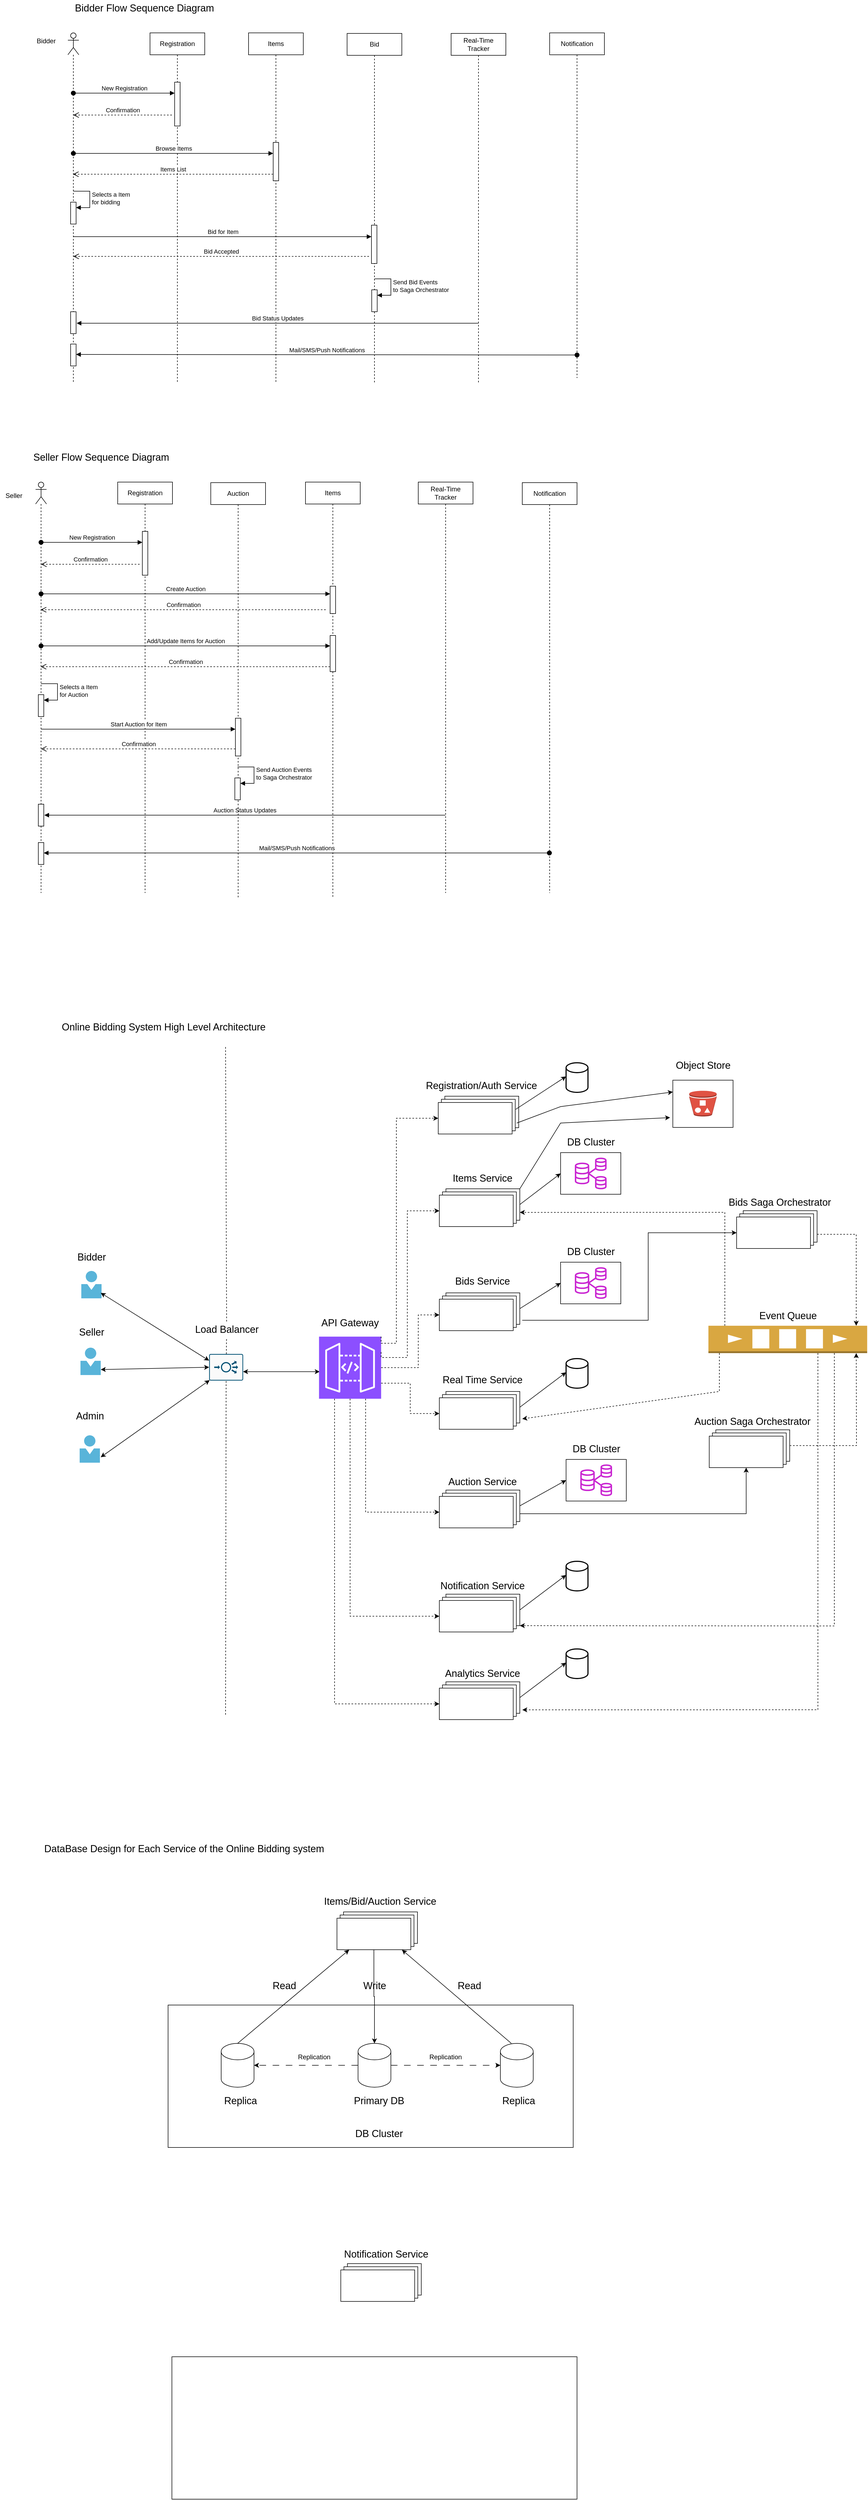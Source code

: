 <mxfile version="22.1.18" type="github">
  <diagram name="Page-1" id="L3jvwrzFWGkAScKGmF_X">
    <mxGraphModel dx="1401" dy="815" grid="1" gridSize="10" guides="1" tooltips="1" connect="1" arrows="1" fold="1" page="1" pageScale="1" pageWidth="1169" pageHeight="827" math="0" shadow="0">
      <root>
        <mxCell id="0" />
        <mxCell id="1" parent="0" />
        <mxCell id="P6VUJAePvn_elJARz-7v-195" value="" style="rounded=0;whiteSpace=wrap;html=1;" vertex="1" parent="1">
          <mxGeometry x="1255" y="1991.75" width="110" height="86.25" as="geometry" />
        </mxCell>
        <mxCell id="Q0kInKjooUpayYja3JRQ-1" value="" style="shape=umlLifeline;perimeter=lifelinePerimeter;whiteSpace=wrap;html=1;container=1;dropTarget=0;collapsible=0;recursiveResize=0;outlineConnect=0;portConstraint=eastwest;newEdgeStyle={&quot;curved&quot;:0,&quot;rounded&quot;:0};participant=umlActor;" parent="1" vertex="1">
          <mxGeometry x="150" y="80" width="20" height="640" as="geometry" />
        </mxCell>
        <mxCell id="Q0kInKjooUpayYja3JRQ-21" value="" style="html=1;points=[[0,0,0,0,5],[0,1,0,0,-5],[1,0,0,0,5],[1,1,0,0,-5]];perimeter=orthogonalPerimeter;outlineConnect=0;targetShapes=umlLifeline;portConstraint=eastwest;newEdgeStyle={&quot;curved&quot;:0,&quot;rounded&quot;:0};" parent="Q0kInKjooUpayYja3JRQ-1" vertex="1">
          <mxGeometry x="5" y="309" width="10" height="40" as="geometry" />
        </mxCell>
        <mxCell id="Q0kInKjooUpayYja3JRQ-22" value="Selects a Item&lt;br&gt;for bidding" style="html=1;align=left;spacingLeft=2;endArrow=block;rounded=0;edgeStyle=orthogonalEdgeStyle;curved=0;rounded=0;" parent="Q0kInKjooUpayYja3JRQ-1" target="Q0kInKjooUpayYja3JRQ-21" edge="1">
          <mxGeometry relative="1" as="geometry">
            <mxPoint x="10" y="289" as="sourcePoint" />
            <Array as="points">
              <mxPoint x="40" y="319" />
            </Array>
          </mxGeometry>
        </mxCell>
        <mxCell id="Q0kInKjooUpayYja3JRQ-27" value="" style="html=1;points=[[0,0,0,0,5],[0,1,0,0,-5],[1,0,0,0,5],[1,1,0,0,-5]];perimeter=orthogonalPerimeter;outlineConnect=0;targetShapes=umlLifeline;portConstraint=eastwest;newEdgeStyle={&quot;curved&quot;:0,&quot;rounded&quot;:0};" parent="Q0kInKjooUpayYja3JRQ-1" vertex="1">
          <mxGeometry x="5" y="509" width="10" height="40" as="geometry" />
        </mxCell>
        <mxCell id="Q0kInKjooUpayYja3JRQ-28" value="" style="html=1;points=[[0,0,0,0,5],[0,1,0,0,-5],[1,0,0,0,5],[1,1,0,0,-5]];perimeter=orthogonalPerimeter;outlineConnect=0;targetShapes=umlLifeline;portConstraint=eastwest;newEdgeStyle={&quot;curved&quot;:0,&quot;rounded&quot;:0};" parent="Q0kInKjooUpayYja3JRQ-1" vertex="1">
          <mxGeometry x="5" y="568" width="10" height="40" as="geometry" />
        </mxCell>
        <mxCell id="Q0kInKjooUpayYja3JRQ-2" value="Registration" style="shape=umlLifeline;perimeter=lifelinePerimeter;whiteSpace=wrap;html=1;container=1;dropTarget=0;collapsible=0;recursiveResize=0;outlineConnect=0;portConstraint=eastwest;newEdgeStyle={&quot;curved&quot;:0,&quot;rounded&quot;:0};" parent="1" vertex="1">
          <mxGeometry x="300" y="80" width="100" height="640" as="geometry" />
        </mxCell>
        <mxCell id="Q0kInKjooUpayYja3JRQ-10" value="" style="html=1;points=[[0,0,0,0,5],[0,1,0,0,-5],[1,0,0,0,5],[1,1,0,0,-5]];perimeter=orthogonalPerimeter;outlineConnect=0;targetShapes=umlLifeline;portConstraint=eastwest;newEdgeStyle={&quot;curved&quot;:0,&quot;rounded&quot;:0};" parent="Q0kInKjooUpayYja3JRQ-2" vertex="1">
          <mxGeometry x="45" y="90" width="10" height="80" as="geometry" />
        </mxCell>
        <mxCell id="Q0kInKjooUpayYja3JRQ-3" value="Items" style="shape=umlLifeline;perimeter=lifelinePerimeter;whiteSpace=wrap;html=1;container=1;dropTarget=0;collapsible=0;recursiveResize=0;outlineConnect=0;portConstraint=eastwest;newEdgeStyle={&quot;curved&quot;:0,&quot;rounded&quot;:0};" parent="1" vertex="1">
          <mxGeometry x="480" y="80" width="100" height="640" as="geometry" />
        </mxCell>
        <mxCell id="Q0kInKjooUpayYja3JRQ-14" value="" style="html=1;points=[[0,0,0,0,5],[0,1,0,0,-5],[1,0,0,0,5],[1,1,0,0,-5]];perimeter=orthogonalPerimeter;outlineConnect=0;targetShapes=umlLifeline;portConstraint=eastwest;newEdgeStyle={&quot;curved&quot;:0,&quot;rounded&quot;:0};" parent="Q0kInKjooUpayYja3JRQ-3" vertex="1">
          <mxGeometry x="45" y="200" width="10" height="70" as="geometry" />
        </mxCell>
        <mxCell id="Q0kInKjooUpayYja3JRQ-4" value="Bid" style="shape=umlLifeline;perimeter=lifelinePerimeter;whiteSpace=wrap;html=1;container=1;dropTarget=0;collapsible=0;recursiveResize=0;outlineConnect=0;portConstraint=eastwest;newEdgeStyle={&quot;curved&quot;:0,&quot;rounded&quot;:0};" parent="1" vertex="1">
          <mxGeometry x="660" y="81" width="100" height="640" as="geometry" />
        </mxCell>
        <mxCell id="Q0kInKjooUpayYja3JRQ-24" value="" style="html=1;points=[[0,0,0,0,5],[0,1,0,0,-5],[1,0,0,0,5],[1,1,0,0,-5]];perimeter=orthogonalPerimeter;outlineConnect=0;targetShapes=umlLifeline;portConstraint=eastwest;newEdgeStyle={&quot;curved&quot;:0,&quot;rounded&quot;:0};" parent="Q0kInKjooUpayYja3JRQ-4" vertex="1">
          <mxGeometry x="44.5" y="350" width="10" height="70" as="geometry" />
        </mxCell>
        <mxCell id="P6VUJAePvn_elJARz-7v-191" value="" style="html=1;points=[[0,0,0,0,5],[0,1,0,0,-5],[1,0,0,0,5],[1,1,0,0,-5]];perimeter=orthogonalPerimeter;outlineConnect=0;targetShapes=umlLifeline;portConstraint=eastwest;newEdgeStyle={&quot;curved&quot;:0,&quot;rounded&quot;:0};" vertex="1" parent="Q0kInKjooUpayYja3JRQ-4">
          <mxGeometry x="45" y="468" width="10" height="40" as="geometry" />
        </mxCell>
        <mxCell id="P6VUJAePvn_elJARz-7v-192" value="Send Bid Events&lt;br style=&quot;border-color: var(--border-color);&quot;&gt;to Saga&amp;nbsp;Orchestrator" style="html=1;align=left;spacingLeft=2;endArrow=block;rounded=0;edgeStyle=orthogonalEdgeStyle;curved=0;rounded=0;" edge="1" target="P6VUJAePvn_elJARz-7v-191" parent="Q0kInKjooUpayYja3JRQ-4">
          <mxGeometry x="-0.005" relative="1" as="geometry">
            <mxPoint x="50" y="448" as="sourcePoint" />
            <Array as="points">
              <mxPoint x="80" y="478" />
            </Array>
            <mxPoint as="offset" />
          </mxGeometry>
        </mxCell>
        <mxCell id="Q0kInKjooUpayYja3JRQ-5" value="Real-Time Tracker" style="shape=umlLifeline;perimeter=lifelinePerimeter;whiteSpace=wrap;html=1;container=1;dropTarget=0;collapsible=0;recursiveResize=0;outlineConnect=0;portConstraint=eastwest;newEdgeStyle={&quot;curved&quot;:0,&quot;rounded&quot;:0};" parent="1" vertex="1">
          <mxGeometry x="850" y="81" width="100" height="640" as="geometry" />
        </mxCell>
        <mxCell id="Q0kInKjooUpayYja3JRQ-6" value="Bidder" style="text;html=1;align=center;verticalAlign=middle;resizable=0;points=[];autosize=1;strokeColor=none;fillColor=none;" parent="1" vertex="1">
          <mxGeometry x="80" y="80" width="60" height="30" as="geometry" />
        </mxCell>
        <mxCell id="Q0kInKjooUpayYja3JRQ-12" value="New Registration" style="html=1;verticalAlign=bottom;startArrow=oval;startFill=1;endArrow=block;startSize=8;curved=0;rounded=0;" parent="1" target="Q0kInKjooUpayYja3JRQ-10" edge="1">
          <mxGeometry width="60" relative="1" as="geometry">
            <mxPoint x="160" y="190" as="sourcePoint" />
            <mxPoint x="220" y="190" as="targetPoint" />
          </mxGeometry>
        </mxCell>
        <mxCell id="Q0kInKjooUpayYja3JRQ-13" value="Confirmation" style="html=1;verticalAlign=bottom;endArrow=open;dashed=1;endSize=8;curved=0;rounded=0;" parent="1" edge="1">
          <mxGeometry relative="1" as="geometry">
            <mxPoint x="340" y="230" as="sourcePoint" />
            <mxPoint x="160" y="230" as="targetPoint" />
          </mxGeometry>
        </mxCell>
        <mxCell id="Q0kInKjooUpayYja3JRQ-17" value="Browse Items" style="html=1;verticalAlign=bottom;startArrow=oval;startFill=1;endArrow=block;startSize=8;curved=0;rounded=0;" parent="1" target="Q0kInKjooUpayYja3JRQ-14" edge="1">
          <mxGeometry width="60" relative="1" as="geometry">
            <mxPoint x="160" y="300" as="sourcePoint" />
            <mxPoint x="550" y="300" as="targetPoint" />
          </mxGeometry>
        </mxCell>
        <mxCell id="Q0kInKjooUpayYja3JRQ-18" value="Items List" style="html=1;verticalAlign=bottom;endArrow=open;dashed=1;endSize=8;curved=0;rounded=0;exitX=0;exitY=1;exitDx=0;exitDy=-5;exitPerimeter=0;" parent="1" edge="1">
          <mxGeometry relative="1" as="geometry">
            <mxPoint x="525" y="338" as="sourcePoint" />
            <mxPoint x="159.5" y="338" as="targetPoint" />
          </mxGeometry>
        </mxCell>
        <mxCell id="Q0kInKjooUpayYja3JRQ-19" value="Notification" style="shape=umlLifeline;perimeter=lifelinePerimeter;whiteSpace=wrap;html=1;container=1;dropTarget=0;collapsible=0;recursiveResize=0;outlineConnect=0;portConstraint=eastwest;newEdgeStyle={&quot;curved&quot;:0,&quot;rounded&quot;:0};" parent="1" vertex="1">
          <mxGeometry x="1030" y="80" width="100" height="630" as="geometry" />
        </mxCell>
        <mxCell id="Q0kInKjooUpayYja3JRQ-20" value="Bid for Item" style="html=1;verticalAlign=bottom;endArrow=block;curved=0;rounded=0;" parent="1" edge="1">
          <mxGeometry width="80" relative="1" as="geometry">
            <mxPoint x="160" y="452" as="sourcePoint" />
            <mxPoint x="704.5" y="452" as="targetPoint" />
          </mxGeometry>
        </mxCell>
        <mxCell id="Q0kInKjooUpayYja3JRQ-23" value="Bid Accepted" style="html=1;verticalAlign=bottom;endArrow=open;dashed=1;endSize=8;curved=0;rounded=0;" parent="1" edge="1">
          <mxGeometry relative="1" as="geometry">
            <mxPoint x="700" y="488" as="sourcePoint" />
            <mxPoint x="160" y="488" as="targetPoint" />
          </mxGeometry>
        </mxCell>
        <mxCell id="Q0kInKjooUpayYja3JRQ-26" value="Bid Status Updates" style="html=1;verticalAlign=bottom;endArrow=block;curved=0;rounded=0;" parent="1" edge="1">
          <mxGeometry width="80" relative="1" as="geometry">
            <mxPoint x="900" y="610" as="sourcePoint" />
            <mxPoint x="166" y="610" as="targetPoint" />
          </mxGeometry>
        </mxCell>
        <mxCell id="Q0kInKjooUpayYja3JRQ-29" value="Mail/SMS/Push Notifications" style="html=1;verticalAlign=bottom;startArrow=oval;endArrow=block;startSize=8;curved=0;rounded=0;entryX=1;entryY=0;entryDx=0;entryDy=5;entryPerimeter=0;" parent="1" edge="1">
          <mxGeometry relative="1" as="geometry">
            <mxPoint x="1080" y="668" as="sourcePoint" />
            <mxPoint x="165" y="667" as="targetPoint" />
          </mxGeometry>
        </mxCell>
        <mxCell id="Q0kInKjooUpayYja3JRQ-30" value="&lt;font size=&quot;4&quot;&gt;Bidder Flow Sequence Diagram&lt;/font&gt;" style="text;html=1;strokeColor=none;fillColor=none;align=center;verticalAlign=middle;whiteSpace=wrap;rounded=0;" parent="1" vertex="1">
          <mxGeometry x="140" y="20" width="300" height="30" as="geometry" />
        </mxCell>
        <mxCell id="v1MB2iMBbkdJwxnS_LM0-1" value="" style="shape=umlLifeline;perimeter=lifelinePerimeter;whiteSpace=wrap;html=1;container=1;dropTarget=0;collapsible=0;recursiveResize=0;outlineConnect=0;portConstraint=eastwest;newEdgeStyle={&quot;curved&quot;:0,&quot;rounded&quot;:0};participant=umlActor;" parent="1" vertex="1">
          <mxGeometry x="91" y="900" width="20" height="750" as="geometry" />
        </mxCell>
        <mxCell id="v1MB2iMBbkdJwxnS_LM0-2" value="" style="html=1;points=[[0,0,0,0,5],[0,1,0,0,-5],[1,0,0,0,5],[1,1,0,0,-5]];perimeter=orthogonalPerimeter;outlineConnect=0;targetShapes=umlLifeline;portConstraint=eastwest;newEdgeStyle={&quot;curved&quot;:0,&quot;rounded&quot;:0};" parent="v1MB2iMBbkdJwxnS_LM0-1" vertex="1">
          <mxGeometry x="5" y="388" width="10" height="40" as="geometry" />
        </mxCell>
        <mxCell id="v1MB2iMBbkdJwxnS_LM0-3" value="Selects a Item&lt;br&gt;for Auction" style="html=1;align=left;spacingLeft=2;endArrow=block;rounded=0;edgeStyle=orthogonalEdgeStyle;curved=0;rounded=0;" parent="v1MB2iMBbkdJwxnS_LM0-1" target="v1MB2iMBbkdJwxnS_LM0-2" edge="1">
          <mxGeometry relative="1" as="geometry">
            <mxPoint x="10" y="368" as="sourcePoint" />
            <Array as="points">
              <mxPoint x="40" y="398" />
            </Array>
          </mxGeometry>
        </mxCell>
        <mxCell id="v1MB2iMBbkdJwxnS_LM0-4" value="" style="html=1;points=[[0,0,0,0,5],[0,1,0,0,-5],[1,0,0,0,5],[1,1,0,0,-5]];perimeter=orthogonalPerimeter;outlineConnect=0;targetShapes=umlLifeline;portConstraint=eastwest;newEdgeStyle={&quot;curved&quot;:0,&quot;rounded&quot;:0};" parent="v1MB2iMBbkdJwxnS_LM0-1" vertex="1">
          <mxGeometry x="5" y="588" width="10" height="40" as="geometry" />
        </mxCell>
        <mxCell id="v1MB2iMBbkdJwxnS_LM0-5" value="" style="html=1;points=[[0,0,0,0,5],[0,1,0,0,-5],[1,0,0,0,5],[1,1,0,0,-5]];perimeter=orthogonalPerimeter;outlineConnect=0;targetShapes=umlLifeline;portConstraint=eastwest;newEdgeStyle={&quot;curved&quot;:0,&quot;rounded&quot;:0};" parent="v1MB2iMBbkdJwxnS_LM0-1" vertex="1">
          <mxGeometry x="5" y="658" width="10" height="40" as="geometry" />
        </mxCell>
        <mxCell id="v1MB2iMBbkdJwxnS_LM0-6" value="Registration" style="shape=umlLifeline;perimeter=lifelinePerimeter;whiteSpace=wrap;html=1;container=1;dropTarget=0;collapsible=0;recursiveResize=0;outlineConnect=0;portConstraint=eastwest;newEdgeStyle={&quot;curved&quot;:0,&quot;rounded&quot;:0};" parent="1" vertex="1">
          <mxGeometry x="241" y="900" width="100" height="750" as="geometry" />
        </mxCell>
        <mxCell id="v1MB2iMBbkdJwxnS_LM0-7" value="" style="html=1;points=[[0,0,0,0,5],[0,1,0,0,-5],[1,0,0,0,5],[1,1,0,0,-5]];perimeter=orthogonalPerimeter;outlineConnect=0;targetShapes=umlLifeline;portConstraint=eastwest;newEdgeStyle={&quot;curved&quot;:0,&quot;rounded&quot;:0};" parent="v1MB2iMBbkdJwxnS_LM0-6" vertex="1">
          <mxGeometry x="45" y="90" width="10" height="80" as="geometry" />
        </mxCell>
        <mxCell id="v1MB2iMBbkdJwxnS_LM0-8" value="Items" style="shape=umlLifeline;perimeter=lifelinePerimeter;whiteSpace=wrap;html=1;container=1;dropTarget=0;collapsible=0;recursiveResize=0;outlineConnect=0;portConstraint=eastwest;newEdgeStyle={&quot;curved&quot;:0,&quot;rounded&quot;:0};" parent="1" vertex="1">
          <mxGeometry x="584" y="900" width="100" height="760" as="geometry" />
        </mxCell>
        <mxCell id="v1MB2iMBbkdJwxnS_LM0-9" value="" style="html=1;points=[[0,0,0,0,5],[0,1,0,0,-5],[1,0,0,0,5],[1,1,0,0,-5]];perimeter=orthogonalPerimeter;outlineConnect=0;targetShapes=umlLifeline;portConstraint=eastwest;newEdgeStyle={&quot;curved&quot;:0,&quot;rounded&quot;:0};" parent="v1MB2iMBbkdJwxnS_LM0-8" vertex="1">
          <mxGeometry x="45" y="280" width="10" height="66" as="geometry" />
        </mxCell>
        <mxCell id="gkur9QZYIPsFpCCFNE2N-3" value="" style="html=1;points=[[0,0,0,0,5],[0,1,0,0,-5],[1,0,0,0,5],[1,1,0,0,-5]];perimeter=orthogonalPerimeter;outlineConnect=0;targetShapes=umlLifeline;portConstraint=eastwest;newEdgeStyle={&quot;curved&quot;:0,&quot;rounded&quot;:0};" parent="v1MB2iMBbkdJwxnS_LM0-8" vertex="1">
          <mxGeometry x="45" y="190" width="10" height="50" as="geometry" />
        </mxCell>
        <mxCell id="v1MB2iMBbkdJwxnS_LM0-12" value="Real-Time Tracker" style="shape=umlLifeline;perimeter=lifelinePerimeter;whiteSpace=wrap;html=1;container=1;dropTarget=0;collapsible=0;recursiveResize=0;outlineConnect=0;portConstraint=eastwest;newEdgeStyle={&quot;curved&quot;:0,&quot;rounded&quot;:0};" parent="1" vertex="1">
          <mxGeometry x="790" y="900" width="100" height="750" as="geometry" />
        </mxCell>
        <mxCell id="v1MB2iMBbkdJwxnS_LM0-13" value="New Registration" style="html=1;verticalAlign=bottom;startArrow=oval;startFill=1;endArrow=block;startSize=8;curved=0;rounded=0;" parent="1" target="v1MB2iMBbkdJwxnS_LM0-7" edge="1">
          <mxGeometry width="60" relative="1" as="geometry">
            <mxPoint x="101" y="1010" as="sourcePoint" />
            <mxPoint x="161" y="1010" as="targetPoint" />
          </mxGeometry>
        </mxCell>
        <mxCell id="v1MB2iMBbkdJwxnS_LM0-14" value="Confirmation" style="html=1;verticalAlign=bottom;endArrow=open;dashed=1;endSize=8;curved=0;rounded=0;" parent="1" edge="1">
          <mxGeometry relative="1" as="geometry">
            <mxPoint x="281" y="1050" as="sourcePoint" />
            <mxPoint x="101" y="1050" as="targetPoint" />
          </mxGeometry>
        </mxCell>
        <mxCell id="v1MB2iMBbkdJwxnS_LM0-15" value="Add/Update Items for Auction" style="html=1;verticalAlign=bottom;startArrow=oval;startFill=1;endArrow=block;startSize=8;curved=0;rounded=0;" parent="1" edge="1">
          <mxGeometry width="60" relative="1" as="geometry">
            <mxPoint x="101" y="1199" as="sourcePoint" />
            <mxPoint x="629" y="1199" as="targetPoint" />
          </mxGeometry>
        </mxCell>
        <mxCell id="v1MB2iMBbkdJwxnS_LM0-16" value="Confirmation" style="html=1;verticalAlign=bottom;endArrow=open;dashed=1;endSize=8;curved=0;rounded=0;" parent="1" edge="1">
          <mxGeometry relative="1" as="geometry">
            <mxPoint x="629" y="1237" as="sourcePoint" />
            <mxPoint x="100.5" y="1237" as="targetPoint" />
          </mxGeometry>
        </mxCell>
        <mxCell id="v1MB2iMBbkdJwxnS_LM0-17" value="Start Auction for Item" style="html=1;verticalAlign=bottom;endArrow=block;curved=0;rounded=0;" parent="1" target="v1MB2iMBbkdJwxnS_LM0-11" edge="1">
          <mxGeometry width="80" relative="1" as="geometry">
            <mxPoint x="101" y="1351" as="sourcePoint" />
            <mxPoint x="801" y="1351" as="targetPoint" />
          </mxGeometry>
        </mxCell>
        <mxCell id="v1MB2iMBbkdJwxnS_LM0-18" value="Confirmation" style="html=1;verticalAlign=bottom;endArrow=open;dashed=1;endSize=8;curved=0;rounded=0;" parent="1" source="v1MB2iMBbkdJwxnS_LM0-11" edge="1">
          <mxGeometry relative="1" as="geometry">
            <mxPoint x="641" y="1387" as="sourcePoint" />
            <mxPoint x="101" y="1387" as="targetPoint" />
          </mxGeometry>
        </mxCell>
        <mxCell id="v1MB2iMBbkdJwxnS_LM0-19" value="Auction Status Updates" style="html=1;verticalAlign=bottom;endArrow=block;curved=0;rounded=0;" parent="1" source="v1MB2iMBbkdJwxnS_LM0-12" edge="1">
          <mxGeometry width="80" relative="1" as="geometry">
            <mxPoint x="813.5" y="1508" as="sourcePoint" />
            <mxPoint x="107" y="1508" as="targetPoint" />
          </mxGeometry>
        </mxCell>
        <mxCell id="v1MB2iMBbkdJwxnS_LM0-20" value="Mail/SMS/Push Notifications" style="html=1;verticalAlign=bottom;startArrow=oval;endArrow=block;startSize=8;curved=0;rounded=0;entryX=1;entryY=0;entryDx=0;entryDy=5;entryPerimeter=0;" parent="1" source="v1MB2iMBbkdJwxnS_LM0-23" edge="1">
          <mxGeometry relative="1" as="geometry">
            <mxPoint x="1003.5" y="1577" as="sourcePoint" />
            <mxPoint x="106" y="1577" as="targetPoint" />
          </mxGeometry>
        </mxCell>
        <mxCell id="v1MB2iMBbkdJwxnS_LM0-21" value="&lt;font size=&quot;4&quot;&gt;Seller Flow Sequence Diagram&lt;/font&gt;" style="text;html=1;strokeColor=none;fillColor=none;align=center;verticalAlign=middle;whiteSpace=wrap;rounded=0;" parent="1" vertex="1">
          <mxGeometry x="61" y="840" width="300" height="30" as="geometry" />
        </mxCell>
        <mxCell id="v1MB2iMBbkdJwxnS_LM0-22" value="Seller" style="text;html=1;align=center;verticalAlign=middle;resizable=0;points=[];autosize=1;strokeColor=none;fillColor=none;" parent="1" vertex="1">
          <mxGeometry x="26" y="910" width="50" height="30" as="geometry" />
        </mxCell>
        <mxCell id="v1MB2iMBbkdJwxnS_LM0-23" value="Notification" style="shape=umlLifeline;perimeter=lifelinePerimeter;whiteSpace=wrap;html=1;container=1;dropTarget=0;collapsible=0;recursiveResize=0;outlineConnect=0;portConstraint=eastwest;newEdgeStyle={&quot;curved&quot;:0,&quot;rounded&quot;:0};" parent="1" vertex="1">
          <mxGeometry x="980" y="901" width="100" height="749" as="geometry" />
        </mxCell>
        <mxCell id="gkur9QZYIPsFpCCFNE2N-1" value="Auction" style="shape=umlLifeline;perimeter=lifelinePerimeter;whiteSpace=wrap;html=1;container=1;dropTarget=0;collapsible=0;recursiveResize=0;outlineConnect=0;portConstraint=eastwest;newEdgeStyle={&quot;curved&quot;:0,&quot;rounded&quot;:0};" parent="1" vertex="1">
          <mxGeometry x="411" y="901" width="100" height="759" as="geometry" />
        </mxCell>
        <mxCell id="v1MB2iMBbkdJwxnS_LM0-11" value="" style="html=1;points=[[0,0,0,0,5],[0,1,0,0,-5],[1,0,0,0,5],[1,1,0,0,-5]];perimeter=orthogonalPerimeter;outlineConnect=0;targetShapes=umlLifeline;portConstraint=eastwest;newEdgeStyle={&quot;curved&quot;:0,&quot;rounded&quot;:0};" parent="gkur9QZYIPsFpCCFNE2N-1" vertex="1">
          <mxGeometry x="45" y="430" width="10" height="69" as="geometry" />
        </mxCell>
        <mxCell id="v1MB2iMBbkdJwxnS_LM0-24" value="" style="html=1;points=[[0,0,0,0,5],[0,1,0,0,-5],[1,0,0,0,5],[1,1,0,0,-5]];perimeter=orthogonalPerimeter;outlineConnect=0;targetShapes=umlLifeline;portConstraint=eastwest;newEdgeStyle={&quot;curved&quot;:0,&quot;rounded&quot;:0};" parent="gkur9QZYIPsFpCCFNE2N-1" vertex="1">
          <mxGeometry x="43.94" y="539" width="10" height="40" as="geometry" />
        </mxCell>
        <mxCell id="v1MB2iMBbkdJwxnS_LM0-25" value="Send Auction Events&amp;nbsp;&lt;br&gt;to Saga&amp;nbsp;Orchestrator" style="html=1;align=left;spacingLeft=2;endArrow=block;rounded=0;edgeStyle=orthogonalEdgeStyle;curved=0;rounded=0;" parent="gkur9QZYIPsFpCCFNE2N-1" target="v1MB2iMBbkdJwxnS_LM0-24" edge="1">
          <mxGeometry relative="1" as="geometry">
            <mxPoint x="48.94" y="519" as="sourcePoint" />
            <Array as="points">
              <mxPoint x="79" y="519" />
              <mxPoint x="79" y="549" />
            </Array>
          </mxGeometry>
        </mxCell>
        <mxCell id="gkur9QZYIPsFpCCFNE2N-2" value="Create Auction" style="html=1;verticalAlign=bottom;startArrow=oval;startFill=1;endArrow=block;startSize=8;curved=0;rounded=0;" parent="1" edge="1">
          <mxGeometry width="60" relative="1" as="geometry">
            <mxPoint x="101" y="1104" as="sourcePoint" />
            <mxPoint x="629" y="1104" as="targetPoint" />
          </mxGeometry>
        </mxCell>
        <mxCell id="gkur9QZYIPsFpCCFNE2N-4" value="Confirmation" style="html=1;verticalAlign=bottom;endArrow=open;dashed=1;endSize=8;curved=0;rounded=0;" parent="1" edge="1">
          <mxGeometry relative="1" as="geometry">
            <mxPoint x="621" y="1133" as="sourcePoint" />
            <mxPoint x="100.5" y="1133" as="targetPoint" />
          </mxGeometry>
        </mxCell>
        <mxCell id="P6VUJAePvn_elJARz-7v-1" value="&lt;font size=&quot;4&quot;&gt;Online Bidding System High Level Architecture&lt;/font&gt;" style="text;html=1;strokeColor=none;fillColor=none;align=center;verticalAlign=middle;whiteSpace=wrap;rounded=0;" vertex="1" parent="1">
          <mxGeometry x="130" y="1880" width="390" height="30" as="geometry" />
        </mxCell>
        <mxCell id="P6VUJAePvn_elJARz-7v-14" value="" style="group" vertex="1" connectable="0" parent="1">
          <mxGeometry x="160" y="2300" width="73" height="390" as="geometry" />
        </mxCell>
        <mxCell id="P6VUJAePvn_elJARz-7v-2" value="" style="image;sketch=0;aspect=fixed;html=1;points=[];align=center;fontSize=12;image=img/lib/mscae/Person.svg;" vertex="1" parent="P6VUJAePvn_elJARz-7v-14">
          <mxGeometry x="14.5" y="40" width="37" height="50" as="geometry" />
        </mxCell>
        <mxCell id="P6VUJAePvn_elJARz-7v-3" value="" style="image;sketch=0;aspect=fixed;html=1;points=[];align=center;fontSize=12;image=img/lib/mscae/Person.svg;" vertex="1" parent="P6VUJAePvn_elJARz-7v-14">
          <mxGeometry x="13" y="180" width="37" height="50" as="geometry" />
        </mxCell>
        <mxCell id="P6VUJAePvn_elJARz-7v-4" value="" style="image;sketch=0;aspect=fixed;html=1;points=[];align=center;fontSize=12;image=img/lib/mscae/Person.svg;" vertex="1" parent="P6VUJAePvn_elJARz-7v-14">
          <mxGeometry x="11.5" y="340" width="37" height="50" as="geometry" />
        </mxCell>
        <mxCell id="P6VUJAePvn_elJARz-7v-5" value="&lt;font style=&quot;font-size: 18px;&quot;&gt;Bidder&lt;/font&gt;" style="text;html=1;align=center;verticalAlign=middle;resizable=0;points=[];autosize=1;strokeColor=none;fillColor=none;" vertex="1" parent="P6VUJAePvn_elJARz-7v-14">
          <mxGeometry x="-7" width="80" height="30" as="geometry" />
        </mxCell>
        <mxCell id="P6VUJAePvn_elJARz-7v-6" value="&lt;font style=&quot;font-size: 18px;&quot;&gt;Seller&lt;/font&gt;" style="text;html=1;align=center;verticalAlign=middle;resizable=0;points=[];autosize=1;strokeColor=none;fillColor=none;" vertex="1" parent="P6VUJAePvn_elJARz-7v-14">
          <mxGeometry x="-2" y="137" width="70" height="30" as="geometry" />
        </mxCell>
        <mxCell id="P6VUJAePvn_elJARz-7v-7" value="&lt;font style=&quot;font-size: 18px;&quot;&gt;Admin&lt;/font&gt;" style="text;html=1;align=center;verticalAlign=middle;resizable=0;points=[];autosize=1;strokeColor=none;fillColor=none;" vertex="1" parent="P6VUJAePvn_elJARz-7v-14">
          <mxGeometry x="-5" y="290" width="70" height="30" as="geometry" />
        </mxCell>
        <mxCell id="P6VUJAePvn_elJARz-7v-98" value="" style="endArrow=classic;startArrow=classic;html=1;rounded=0;entryX=0;entryY=0.25;entryDx=0;entryDy=0;entryPerimeter=0;" edge="1" parent="P6VUJAePvn_elJARz-7v-14" target="P6VUJAePvn_elJARz-7v-8">
          <mxGeometry width="50" height="50" relative="1" as="geometry">
            <mxPoint x="50" y="80" as="sourcePoint" />
            <mxPoint x="100" y="30" as="targetPoint" />
          </mxGeometry>
        </mxCell>
        <mxCell id="P6VUJAePvn_elJARz-7v-99" value="" style="endArrow=classic;startArrow=classic;html=1;rounded=0;entryX=0;entryY=0.5;entryDx=0;entryDy=0;entryPerimeter=0;" edge="1" parent="P6VUJAePvn_elJARz-7v-14" target="P6VUJAePvn_elJARz-7v-8">
          <mxGeometry width="50" height="50" relative="1" as="geometry">
            <mxPoint x="50" y="220" as="sourcePoint" />
            <mxPoint x="100" y="170" as="targetPoint" />
          </mxGeometry>
        </mxCell>
        <mxCell id="P6VUJAePvn_elJARz-7v-100" value="" style="endArrow=classic;startArrow=classic;html=1;rounded=0;entryX=0.015;entryY=0.985;entryDx=0;entryDy=0;entryPerimeter=0;" edge="1" parent="P6VUJAePvn_elJARz-7v-14" target="P6VUJAePvn_elJARz-7v-8">
          <mxGeometry width="50" height="50" relative="1" as="geometry">
            <mxPoint x="50" y="380" as="sourcePoint" />
            <mxPoint x="100" y="330" as="targetPoint" />
          </mxGeometry>
        </mxCell>
        <mxCell id="P6VUJAePvn_elJARz-7v-15" value="" style="group" vertex="1" connectable="0" parent="1">
          <mxGeometry x="390" y="1899" width="120" height="1185" as="geometry" />
        </mxCell>
        <mxCell id="P6VUJAePvn_elJARz-7v-10" value="" style="endArrow=none;dashed=1;html=1;rounded=0;" edge="1" parent="P6VUJAePvn_elJARz-7v-15" source="P6VUJAePvn_elJARz-7v-9">
          <mxGeometry width="50" height="50" relative="1" as="geometry">
            <mxPoint x="48" y="1185" as="sourcePoint" />
            <mxPoint x="48" y="31" as="targetPoint" />
          </mxGeometry>
        </mxCell>
        <mxCell id="P6VUJAePvn_elJARz-7v-11" value="" style="endArrow=none;dashed=1;html=1;rounded=0;" edge="1" parent="P6VUJAePvn_elJARz-7v-15" target="P6VUJAePvn_elJARz-7v-8">
          <mxGeometry width="50" height="50" relative="1" as="geometry">
            <mxPoint x="48" y="1251" as="sourcePoint" />
            <mxPoint x="48" as="targetPoint" />
          </mxGeometry>
        </mxCell>
        <mxCell id="P6VUJAePvn_elJARz-7v-13" value="" style="group" vertex="1" connectable="0" parent="P6VUJAePvn_elJARz-7v-15">
          <mxGeometry y="533.25" width="120" height="158.0" as="geometry" />
        </mxCell>
        <mxCell id="P6VUJAePvn_elJARz-7v-8" value="" style="sketch=0;points=[[0.015,0.015,0],[0.985,0.015,0],[0.985,0.985,0],[0.015,0.985,0],[0.25,0,0],[0.5,0,0],[0.75,0,0],[1,0.25,0],[1,0.5,0],[1,0.75,0],[0.75,1,0],[0.5,1,0],[0.25,1,0],[0,0.75,0],[0,0.5,0],[0,0.25,0]];verticalLabelPosition=bottom;html=1;verticalAlign=top;aspect=fixed;align=center;pointerEvents=1;shape=mxgraph.cisco19.rect;prIcon=load_balancer;fillColor=#FAFAFA;strokeColor=#005073;" vertex="1" parent="P6VUJAePvn_elJARz-7v-13">
          <mxGeometry x="18" y="59.25" width="62.164" height="48.566" as="geometry" />
        </mxCell>
        <mxCell id="P6VUJAePvn_elJARz-7v-9" value="&lt;font style=&quot;font-size: 18px;&quot;&gt;Load Balancer&lt;/font&gt;" style="text;html=1;align=center;verticalAlign=middle;resizable=0;points=[];autosize=1;strokeColor=none;fillColor=none;" vertex="1" parent="P6VUJAePvn_elJARz-7v-13">
          <mxGeometry x="-20" width="140" height="30" as="geometry" />
        </mxCell>
        <mxCell id="P6VUJAePvn_elJARz-7v-12" value="" style="endArrow=none;dashed=1;html=1;rounded=0;" edge="1" parent="P6VUJAePvn_elJARz-7v-13" source="P6VUJAePvn_elJARz-7v-8" target="P6VUJAePvn_elJARz-7v-9">
          <mxGeometry width="50" height="50" relative="1" as="geometry">
            <mxPoint x="342" y="4443.75" as="sourcePoint" />
            <mxPoint x="340" y="3851.25" as="targetPoint" />
          </mxGeometry>
        </mxCell>
        <mxCell id="P6VUJAePvn_elJARz-7v-101" value="" style="endArrow=classic;startArrow=classic;html=1;rounded=0;" edge="1" parent="P6VUJAePvn_elJARz-7v-13">
          <mxGeometry width="50" height="50" relative="1" as="geometry">
            <mxPoint x="80" y="91.568" as="sourcePoint" />
            <mxPoint x="220" y="91.568" as="targetPoint" />
          </mxGeometry>
        </mxCell>
        <mxCell id="P6VUJAePvn_elJARz-7v-23" value="" style="group" vertex="1" connectable="0" parent="1">
          <mxGeometry x="600" y="2390" width="160" height="230" as="geometry" />
        </mxCell>
        <mxCell id="P6VUJAePvn_elJARz-7v-20" value="" style="sketch=0;points=[[0,0,0],[0.25,0,0],[0.5,0,0],[0.75,0,0],[1,0,0],[0,1,0],[0.25,1,0],[0.5,1,0],[0.75,1,0],[1,1,0],[0,0.25,0],[0,0.5,0],[0,0.75,0],[1,0.25,0],[1,0.5,0],[1,0.75,0]];outlineConnect=0;fontColor=#232F3E;fillColor=#8C4FFF;strokeColor=#ffffff;dashed=0;verticalLabelPosition=bottom;verticalAlign=top;align=center;html=1;fontSize=12;fontStyle=0;aspect=fixed;shape=mxgraph.aws4.resourceIcon;resIcon=mxgraph.aws4.api_gateway;" vertex="1" parent="P6VUJAePvn_elJARz-7v-23">
          <mxGeometry x="8.727" y="69.821" width="113.455" height="113.455" as="geometry" />
        </mxCell>
        <mxCell id="P6VUJAePvn_elJARz-7v-22" value="&lt;font style=&quot;font-size: 18px;&quot;&gt;API Gateway&lt;/font&gt;" style="text;html=1;align=center;verticalAlign=middle;resizable=0;points=[];autosize=1;strokeColor=none;fillColor=none;" vertex="1" parent="P6VUJAePvn_elJARz-7v-23">
          <mxGeometry x="0.459" y="30.0" width="130" height="30" as="geometry" />
        </mxCell>
        <mxCell id="P6VUJAePvn_elJARz-7v-40" value="" style="group" vertex="1" connectable="0" parent="1">
          <mxGeometry x="825" y="1991" width="195" height="99" as="geometry" />
        </mxCell>
        <mxCell id="P6VUJAePvn_elJARz-7v-34" value="" style="group" vertex="1" connectable="0" parent="P6VUJAePvn_elJARz-7v-40">
          <mxGeometry x="1.5" y="30" width="147" height="69" as="geometry" />
        </mxCell>
        <mxCell id="P6VUJAePvn_elJARz-7v-32" value="" style="rounded=0;whiteSpace=wrap;html=1;container=0;" vertex="1" parent="P6VUJAePvn_elJARz-7v-34">
          <mxGeometry x="12.072" width="134.928" height="57.5" as="geometry" />
        </mxCell>
        <mxCell id="P6VUJAePvn_elJARz-7v-31" value="" style="rounded=0;whiteSpace=wrap;html=1;container=0;" vertex="1" parent="P6VUJAePvn_elJARz-7v-34">
          <mxGeometry x="5.729" y="5.663" width="134.928" height="57.5" as="geometry" />
        </mxCell>
        <mxCell id="P6VUJAePvn_elJARz-7v-28" value="" style="rounded=0;whiteSpace=wrap;html=1;container=0;" vertex="1" parent="P6VUJAePvn_elJARz-7v-34">
          <mxGeometry y="11.5" width="134.928" height="57.5" as="geometry" />
        </mxCell>
        <mxCell id="P6VUJAePvn_elJARz-7v-39" value="&lt;font style=&quot;font-size: 18px;&quot;&gt;Registration/Auth Service&lt;/font&gt;" style="text;html=1;align=center;verticalAlign=middle;resizable=0;points=[];autosize=1;strokeColor=none;fillColor=none;" vertex="1" parent="P6VUJAePvn_elJARz-7v-40">
          <mxGeometry x="-35" y="-4" width="230" height="30" as="geometry" />
        </mxCell>
        <mxCell id="P6VUJAePvn_elJARz-7v-197" value="" style="endArrow=classic;html=1;rounded=0;entryX=0;entryY=0.25;entryDx=0;entryDy=0;" edge="1" parent="P6VUJAePvn_elJARz-7v-40" target="P6VUJAePvn_elJARz-7v-195">
          <mxGeometry width="50" height="50" relative="1" as="geometry">
            <mxPoint x="145" y="79" as="sourcePoint" />
            <mxPoint x="195" y="29" as="targetPoint" />
            <Array as="points">
              <mxPoint x="225" y="49" />
            </Array>
          </mxGeometry>
        </mxCell>
        <mxCell id="P6VUJAePvn_elJARz-7v-41" value="" style="group" vertex="1" connectable="0" parent="1">
          <mxGeometry x="827" y="2160" width="160" height="99" as="geometry" />
        </mxCell>
        <mxCell id="P6VUJAePvn_elJARz-7v-42" value="" style="group" vertex="1" connectable="0" parent="P6VUJAePvn_elJARz-7v-41">
          <mxGeometry x="1.5" y="30" width="147" height="69" as="geometry" />
        </mxCell>
        <mxCell id="P6VUJAePvn_elJARz-7v-43" value="" style="rounded=0;whiteSpace=wrap;html=1;container=0;" vertex="1" parent="P6VUJAePvn_elJARz-7v-42">
          <mxGeometry x="12.072" width="134.928" height="57.5" as="geometry" />
        </mxCell>
        <mxCell id="P6VUJAePvn_elJARz-7v-44" value="" style="rounded=0;whiteSpace=wrap;html=1;container=0;" vertex="1" parent="P6VUJAePvn_elJARz-7v-42">
          <mxGeometry x="5.729" y="5.663" width="134.928" height="57.5" as="geometry" />
        </mxCell>
        <mxCell id="P6VUJAePvn_elJARz-7v-45" value="" style="rounded=0;whiteSpace=wrap;html=1;container=0;" vertex="1" parent="P6VUJAePvn_elJARz-7v-42">
          <mxGeometry y="11.5" width="134.928" height="57.5" as="geometry" />
        </mxCell>
        <mxCell id="P6VUJAePvn_elJARz-7v-46" value="&lt;font style=&quot;font-size: 18px;&quot;&gt;Items Service&lt;/font&gt;" style="text;html=1;align=center;verticalAlign=middle;resizable=0;points=[];autosize=1;strokeColor=none;fillColor=none;" vertex="1" parent="P6VUJAePvn_elJARz-7v-41">
          <mxGeometry x="15" y="-4" width="130" height="30" as="geometry" />
        </mxCell>
        <mxCell id="P6VUJAePvn_elJARz-7v-47" value="" style="group" vertex="1" connectable="0" parent="1">
          <mxGeometry x="827" y="2350" width="160" height="99" as="geometry" />
        </mxCell>
        <mxCell id="P6VUJAePvn_elJARz-7v-48" value="" style="group" vertex="1" connectable="0" parent="P6VUJAePvn_elJARz-7v-47">
          <mxGeometry x="1.5" y="30" width="147" height="69" as="geometry" />
        </mxCell>
        <mxCell id="P6VUJAePvn_elJARz-7v-49" value="" style="rounded=0;whiteSpace=wrap;html=1;container=0;" vertex="1" parent="P6VUJAePvn_elJARz-7v-48">
          <mxGeometry x="12.072" width="134.928" height="57.5" as="geometry" />
        </mxCell>
        <mxCell id="P6VUJAePvn_elJARz-7v-50" value="" style="rounded=0;whiteSpace=wrap;html=1;container=0;" vertex="1" parent="P6VUJAePvn_elJARz-7v-48">
          <mxGeometry x="5.729" y="5.663" width="134.928" height="57.5" as="geometry" />
        </mxCell>
        <mxCell id="P6VUJAePvn_elJARz-7v-51" value="" style="rounded=0;whiteSpace=wrap;html=1;container=0;" vertex="1" parent="P6VUJAePvn_elJARz-7v-48">
          <mxGeometry y="11.5" width="134.928" height="57.5" as="geometry" />
        </mxCell>
        <mxCell id="P6VUJAePvn_elJARz-7v-52" value="&lt;font style=&quot;font-size: 18px;&quot;&gt;Bids Service&lt;/font&gt;" style="text;html=1;align=center;verticalAlign=middle;resizable=0;points=[];autosize=1;strokeColor=none;fillColor=none;" vertex="1" parent="P6VUJAePvn_elJARz-7v-47">
          <mxGeometry x="20" y="-6" width="120" height="30" as="geometry" />
        </mxCell>
        <mxCell id="P6VUJAePvn_elJARz-7v-53" value="" style="group" vertex="1" connectable="0" parent="1">
          <mxGeometry x="827" y="2530" width="165" height="99" as="geometry" />
        </mxCell>
        <mxCell id="P6VUJAePvn_elJARz-7v-54" value="" style="group" vertex="1" connectable="0" parent="P6VUJAePvn_elJARz-7v-53">
          <mxGeometry x="1.5" y="30" width="147" height="69" as="geometry" />
        </mxCell>
        <mxCell id="P6VUJAePvn_elJARz-7v-55" value="" style="rounded=0;whiteSpace=wrap;html=1;container=0;" vertex="1" parent="P6VUJAePvn_elJARz-7v-54">
          <mxGeometry x="12.072" width="134.928" height="57.5" as="geometry" />
        </mxCell>
        <mxCell id="P6VUJAePvn_elJARz-7v-56" value="" style="rounded=0;whiteSpace=wrap;html=1;container=0;" vertex="1" parent="P6VUJAePvn_elJARz-7v-54">
          <mxGeometry x="5.729" y="5.663" width="134.928" height="57.5" as="geometry" />
        </mxCell>
        <mxCell id="P6VUJAePvn_elJARz-7v-57" value="" style="rounded=0;whiteSpace=wrap;html=1;container=0;" vertex="1" parent="P6VUJAePvn_elJARz-7v-54">
          <mxGeometry y="11.5" width="134.928" height="57.5" as="geometry" />
        </mxCell>
        <mxCell id="P6VUJAePvn_elJARz-7v-58" value="&lt;font style=&quot;font-size: 18px;&quot;&gt;Real Time Service&lt;/font&gt;" style="text;html=1;align=center;verticalAlign=middle;resizable=0;points=[];autosize=1;strokeColor=none;fillColor=none;" vertex="1" parent="P6VUJAePvn_elJARz-7v-53">
          <mxGeometry x="-5" y="-6" width="170" height="30" as="geometry" />
        </mxCell>
        <mxCell id="P6VUJAePvn_elJARz-7v-59" value="" style="group" vertex="1" connectable="0" parent="1">
          <mxGeometry x="827" y="2710" width="160" height="99" as="geometry" />
        </mxCell>
        <mxCell id="P6VUJAePvn_elJARz-7v-60" value="" style="group" vertex="1" connectable="0" parent="P6VUJAePvn_elJARz-7v-59">
          <mxGeometry x="1.5" y="30" width="147" height="69" as="geometry" />
        </mxCell>
        <mxCell id="P6VUJAePvn_elJARz-7v-61" value="" style="rounded=0;whiteSpace=wrap;html=1;container=0;" vertex="1" parent="P6VUJAePvn_elJARz-7v-60">
          <mxGeometry x="12.072" width="134.928" height="57.5" as="geometry" />
        </mxCell>
        <mxCell id="P6VUJAePvn_elJARz-7v-62" value="" style="rounded=0;whiteSpace=wrap;html=1;container=0;" vertex="1" parent="P6VUJAePvn_elJARz-7v-60">
          <mxGeometry x="5.729" y="5.663" width="134.928" height="57.5" as="geometry" />
        </mxCell>
        <mxCell id="P6VUJAePvn_elJARz-7v-63" value="" style="rounded=0;whiteSpace=wrap;html=1;container=0;" vertex="1" parent="P6VUJAePvn_elJARz-7v-60">
          <mxGeometry y="11.5" width="134.928" height="57.5" as="geometry" />
        </mxCell>
        <mxCell id="P6VUJAePvn_elJARz-7v-64" value="&lt;font style=&quot;font-size: 18px;&quot;&gt;Auction Service&lt;/font&gt;" style="text;html=1;align=center;verticalAlign=middle;resizable=0;points=[];autosize=1;strokeColor=none;fillColor=none;" vertex="1" parent="P6VUJAePvn_elJARz-7v-59">
          <mxGeometry x="5" width="150" height="30" as="geometry" />
        </mxCell>
        <mxCell id="P6VUJAePvn_elJARz-7v-65" value="" style="group" vertex="1" connectable="0" parent="1">
          <mxGeometry x="827" y="2900" width="170" height="99" as="geometry" />
        </mxCell>
        <mxCell id="P6VUJAePvn_elJARz-7v-66" value="" style="group" vertex="1" connectable="0" parent="P6VUJAePvn_elJARz-7v-65">
          <mxGeometry x="1.5" y="30" width="147" height="69" as="geometry" />
        </mxCell>
        <mxCell id="P6VUJAePvn_elJARz-7v-67" value="" style="rounded=0;whiteSpace=wrap;html=1;container=0;" vertex="1" parent="P6VUJAePvn_elJARz-7v-66">
          <mxGeometry x="12.072" width="134.928" height="57.5" as="geometry" />
        </mxCell>
        <mxCell id="P6VUJAePvn_elJARz-7v-68" value="" style="rounded=0;whiteSpace=wrap;html=1;container=0;" vertex="1" parent="P6VUJAePvn_elJARz-7v-66">
          <mxGeometry x="5.729" y="5.663" width="134.928" height="57.5" as="geometry" />
        </mxCell>
        <mxCell id="P6VUJAePvn_elJARz-7v-69" value="" style="rounded=0;whiteSpace=wrap;html=1;container=0;" vertex="1" parent="P6VUJAePvn_elJARz-7v-66">
          <mxGeometry y="11.5" width="134.928" height="57.5" as="geometry" />
        </mxCell>
        <mxCell id="P6VUJAePvn_elJARz-7v-70" value="&lt;font style=&quot;font-size: 18px;&quot;&gt;Notification Service&lt;/font&gt;" style="text;html=1;align=center;verticalAlign=middle;resizable=0;points=[];autosize=1;strokeColor=none;fillColor=none;" vertex="1" parent="P6VUJAePvn_elJARz-7v-65">
          <mxGeometry x="-10" width="180" height="30" as="geometry" />
        </mxCell>
        <mxCell id="P6VUJAePvn_elJARz-7v-71" value="" style="strokeWidth=2;html=1;shape=mxgraph.flowchart.database;whiteSpace=wrap;" vertex="1" parent="1">
          <mxGeometry x="1060" y="1960" width="40" height="54" as="geometry" />
        </mxCell>
        <mxCell id="P6VUJAePvn_elJARz-7v-72" value="" style="endArrow=classic;html=1;rounded=0;exitX=1.006;exitY=0.632;exitDx=0;exitDy=0;exitPerimeter=0;entryX=0;entryY=0.5;entryDx=0;entryDy=0;entryPerimeter=0;" edge="1" parent="1">
          <mxGeometry width="50" height="50" relative="1" as="geometry">
            <mxPoint x="967.966" y="2045.003" as="sourcePoint" />
            <mxPoint x="1060" y="1985" as="targetPoint" />
            <Array as="points" />
          </mxGeometry>
        </mxCell>
        <mxCell id="P6VUJAePvn_elJARz-7v-74" value="" style="endArrow=classic;html=1;rounded=0;entryX=0;entryY=0.5;entryDx=0;entryDy=0;exitX=1;exitY=0.5;exitDx=0;exitDy=0;" edge="1" parent="1" source="P6VUJAePvn_elJARz-7v-43" target="P6VUJAePvn_elJARz-7v-124">
          <mxGeometry width="50" height="50" relative="1" as="geometry">
            <mxPoint x="980" y="2210" as="sourcePoint" />
            <mxPoint x="1030" y="2170" as="targetPoint" />
            <Array as="points" />
          </mxGeometry>
        </mxCell>
        <mxCell id="P6VUJAePvn_elJARz-7v-77" value="" style="strokeWidth=2;html=1;shape=mxgraph.flowchart.database;whiteSpace=wrap;" vertex="1" parent="1">
          <mxGeometry x="1060" y="2500" width="40" height="54" as="geometry" />
        </mxCell>
        <mxCell id="P6VUJAePvn_elJARz-7v-78" value="" style="endArrow=classic;html=1;rounded=0;exitX=1;exitY=0.5;exitDx=0;exitDy=0;entryX=0;entryY=0.5;entryDx=0;entryDy=0;entryPerimeter=0;" edge="1" parent="1" source="P6VUJAePvn_elJARz-7v-55">
          <mxGeometry width="50" height="50" relative="1" as="geometry">
            <mxPoint x="967.966" y="2585.003" as="sourcePoint" />
            <mxPoint x="1060" y="2525" as="targetPoint" />
            <Array as="points" />
          </mxGeometry>
        </mxCell>
        <mxCell id="P6VUJAePvn_elJARz-7v-81" value="" style="strokeWidth=2;html=1;shape=mxgraph.flowchart.database;whiteSpace=wrap;" vertex="1" parent="1">
          <mxGeometry x="1060" y="2870" width="40" height="54" as="geometry" />
        </mxCell>
        <mxCell id="P6VUJAePvn_elJARz-7v-82" value="" style="endArrow=classic;html=1;rounded=0;exitX=1;exitY=0.5;exitDx=0;exitDy=0;entryX=0;entryY=0.5;entryDx=0;entryDy=0;entryPerimeter=0;" edge="1" parent="1" source="P6VUJAePvn_elJARz-7v-67">
          <mxGeometry width="50" height="50" relative="1" as="geometry">
            <mxPoint x="967.966" y="2955.003" as="sourcePoint" />
            <mxPoint x="1060" y="2895" as="targetPoint" />
            <Array as="points" />
          </mxGeometry>
        </mxCell>
        <mxCell id="P6VUJAePvn_elJARz-7v-83" value="" style="group" vertex="1" connectable="0" parent="1">
          <mxGeometry x="1370" y="2200" width="185" height="99" as="geometry" />
        </mxCell>
        <mxCell id="P6VUJAePvn_elJARz-7v-84" value="" style="group" vertex="1" connectable="0" parent="P6VUJAePvn_elJARz-7v-83">
          <mxGeometry x="1.5" y="30" width="147" height="69" as="geometry" />
        </mxCell>
        <mxCell id="P6VUJAePvn_elJARz-7v-85" value="" style="rounded=0;whiteSpace=wrap;html=1;container=0;" vertex="1" parent="P6VUJAePvn_elJARz-7v-84">
          <mxGeometry x="12.072" width="134.928" height="57.5" as="geometry" />
        </mxCell>
        <mxCell id="P6VUJAePvn_elJARz-7v-86" value="" style="rounded=0;whiteSpace=wrap;html=1;container=0;" vertex="1" parent="P6VUJAePvn_elJARz-7v-84">
          <mxGeometry x="5.729" y="5.663" width="134.928" height="57.5" as="geometry" />
        </mxCell>
        <mxCell id="P6VUJAePvn_elJARz-7v-87" value="" style="rounded=0;whiteSpace=wrap;html=1;container=0;" vertex="1" parent="P6VUJAePvn_elJARz-7v-84">
          <mxGeometry y="11.5" width="134.928" height="57.5" as="geometry" />
        </mxCell>
        <mxCell id="P6VUJAePvn_elJARz-7v-88" value="&lt;font style=&quot;font-size: 18px;&quot;&gt;Bids Saga Orchestrator&lt;/font&gt;" style="text;html=1;align=center;verticalAlign=middle;resizable=0;points=[];autosize=1;strokeColor=none;fillColor=none;" vertex="1" parent="P6VUJAePvn_elJARz-7v-83">
          <mxGeometry x="-25" width="210" height="30" as="geometry" />
        </mxCell>
        <mxCell id="P6VUJAePvn_elJARz-7v-89" value="" style="group" vertex="1" connectable="0" parent="1">
          <mxGeometry x="1320" y="2600" width="200" height="99" as="geometry" />
        </mxCell>
        <mxCell id="P6VUJAePvn_elJARz-7v-90" value="" style="group" vertex="1" connectable="0" parent="P6VUJAePvn_elJARz-7v-89">
          <mxGeometry x="1.5" y="30" width="147" height="69" as="geometry" />
        </mxCell>
        <mxCell id="P6VUJAePvn_elJARz-7v-91" value="" style="rounded=0;whiteSpace=wrap;html=1;container=0;" vertex="1" parent="P6VUJAePvn_elJARz-7v-90">
          <mxGeometry x="12.072" width="134.928" height="57.5" as="geometry" />
        </mxCell>
        <mxCell id="P6VUJAePvn_elJARz-7v-92" value="" style="rounded=0;whiteSpace=wrap;html=1;container=0;" vertex="1" parent="P6VUJAePvn_elJARz-7v-90">
          <mxGeometry x="5.729" y="5.663" width="134.928" height="57.5" as="geometry" />
        </mxCell>
        <mxCell id="P6VUJAePvn_elJARz-7v-93" value="" style="rounded=0;whiteSpace=wrap;html=1;container=0;" vertex="1" parent="P6VUJAePvn_elJARz-7v-90">
          <mxGeometry y="11.5" width="134.928" height="57.5" as="geometry" />
        </mxCell>
        <mxCell id="P6VUJAePvn_elJARz-7v-94" value="&lt;font style=&quot;font-size: 18px;&quot;&gt;Auction Saga Orchestrator&lt;/font&gt;" style="text;html=1;align=center;verticalAlign=middle;resizable=0;points=[];autosize=1;strokeColor=none;fillColor=none;" vertex="1" parent="P6VUJAePvn_elJARz-7v-89">
          <mxGeometry x="-40" width="240" height="30" as="geometry" />
        </mxCell>
        <mxCell id="P6VUJAePvn_elJARz-7v-95" value="" style="outlineConnect=0;dashed=0;verticalLabelPosition=bottom;verticalAlign=top;align=center;html=1;shape=mxgraph.aws3.queue;fillColor=#D9A741;gradientColor=none;" vertex="1" parent="1">
          <mxGeometry x="1320" y="2440" width="290" height="50" as="geometry" />
        </mxCell>
        <mxCell id="P6VUJAePvn_elJARz-7v-97" value="&lt;font style=&quot;font-size: 18px;&quot;&gt;Event Queue&lt;/font&gt;" style="text;html=1;align=center;verticalAlign=middle;resizable=0;points=[];autosize=1;strokeColor=none;fillColor=none;" vertex="1" parent="1">
          <mxGeometry x="1400" y="2407" width="130" height="30" as="geometry" />
        </mxCell>
        <mxCell id="P6VUJAePvn_elJARz-7v-103" value="&lt;font size=&quot;4&quot;&gt;DataBase Design for Each&amp;nbsp;Service of the Online Bidding system&lt;/font&gt;" style="text;html=1;strokeColor=none;fillColor=none;align=center;verticalAlign=middle;whiteSpace=wrap;rounded=0;" vertex="1" parent="1">
          <mxGeometry x="95" y="3380" width="535" height="30" as="geometry" />
        </mxCell>
        <mxCell id="P6VUJAePvn_elJARz-7v-104" value="" style="group" vertex="1" connectable="0" parent="1">
          <mxGeometry x="640" y="3480" width="195" height="99" as="geometry" />
        </mxCell>
        <mxCell id="P6VUJAePvn_elJARz-7v-105" value="" style="group" vertex="1" connectable="0" parent="P6VUJAePvn_elJARz-7v-104">
          <mxGeometry x="1.5" y="30" width="147" height="69" as="geometry" />
        </mxCell>
        <mxCell id="P6VUJAePvn_elJARz-7v-106" value="" style="rounded=0;whiteSpace=wrap;html=1;container=0;" vertex="1" parent="P6VUJAePvn_elJARz-7v-105">
          <mxGeometry x="12.072" width="134.928" height="57.5" as="geometry" />
        </mxCell>
        <mxCell id="P6VUJAePvn_elJARz-7v-107" value="" style="rounded=0;whiteSpace=wrap;html=1;container=0;" vertex="1" parent="P6VUJAePvn_elJARz-7v-105">
          <mxGeometry x="5.729" y="5.663" width="134.928" height="57.5" as="geometry" />
        </mxCell>
        <mxCell id="P6VUJAePvn_elJARz-7v-108" value="" style="rounded=0;whiteSpace=wrap;html=1;container=0;" vertex="1" parent="P6VUJAePvn_elJARz-7v-105">
          <mxGeometry y="11.5" width="134.928" height="57.5" as="geometry" />
        </mxCell>
        <mxCell id="P6VUJAePvn_elJARz-7v-109" value="&lt;font style=&quot;font-size: 18px;&quot;&gt;Items/Bid/Auction Service&lt;/font&gt;" style="text;html=1;align=center;verticalAlign=middle;resizable=0;points=[];autosize=1;strokeColor=none;fillColor=none;" vertex="1" parent="P6VUJAePvn_elJARz-7v-104">
          <mxGeometry x="-35" y="-4" width="230" height="30" as="geometry" />
        </mxCell>
        <mxCell id="P6VUJAePvn_elJARz-7v-110" value="" style="rounded=0;whiteSpace=wrap;html=1;" vertex="1" parent="1">
          <mxGeometry x="333" y="3680" width="740" height="260" as="geometry" />
        </mxCell>
        <mxCell id="P6VUJAePvn_elJARz-7v-117" value="" style="group" vertex="1" connectable="0" parent="1">
          <mxGeometry x="648.5" y="4152" width="147" height="69" as="geometry" />
        </mxCell>
        <mxCell id="P6VUJAePvn_elJARz-7v-118" value="" style="rounded=0;whiteSpace=wrap;html=1;container=0;" vertex="1" parent="P6VUJAePvn_elJARz-7v-117">
          <mxGeometry x="12.072" width="134.928" height="57.5" as="geometry" />
        </mxCell>
        <mxCell id="P6VUJAePvn_elJARz-7v-119" value="" style="rounded=0;whiteSpace=wrap;html=1;container=0;" vertex="1" parent="P6VUJAePvn_elJARz-7v-117">
          <mxGeometry x="5.729" y="5.663" width="134.928" height="57.5" as="geometry" />
        </mxCell>
        <mxCell id="P6VUJAePvn_elJARz-7v-120" value="" style="rounded=0;whiteSpace=wrap;html=1;container=0;" vertex="1" parent="P6VUJAePvn_elJARz-7v-117">
          <mxGeometry y="11.5" width="134.928" height="57.5" as="geometry" />
        </mxCell>
        <mxCell id="P6VUJAePvn_elJARz-7v-121" value="" style="rounded=0;whiteSpace=wrap;html=1;" vertex="1" parent="1">
          <mxGeometry x="340" y="4322" width="740" height="260" as="geometry" />
        </mxCell>
        <mxCell id="P6VUJAePvn_elJARz-7v-122" value="&lt;font style=&quot;font-size: 18px;&quot;&gt;Notification Service&lt;/font&gt;" style="text;html=1;align=center;verticalAlign=middle;resizable=0;points=[];autosize=1;strokeColor=none;fillColor=none;" vertex="1" parent="1">
          <mxGeometry x="640.5" y="4120" width="180" height="30" as="geometry" />
        </mxCell>
        <mxCell id="P6VUJAePvn_elJARz-7v-128" value="" style="group" vertex="1" connectable="0" parent="1">
          <mxGeometry x="1050" y="2090" width="110" height="110" as="geometry" />
        </mxCell>
        <mxCell id="P6VUJAePvn_elJARz-7v-124" value="" style="rounded=0;whiteSpace=wrap;html=1;" vertex="1" parent="P6VUJAePvn_elJARz-7v-128">
          <mxGeometry y="34" width="110" height="76" as="geometry" />
        </mxCell>
        <mxCell id="P6VUJAePvn_elJARz-7v-125" value="" style="sketch=0;outlineConnect=0;fontColor=#232F3E;gradientColor=none;fillColor=#C925D1;strokeColor=none;dashed=0;verticalLabelPosition=bottom;verticalAlign=top;align=center;html=1;fontSize=12;fontStyle=0;aspect=fixed;pointerEvents=1;shape=mxgraph.aws4.rds_multi_az_db_cluster;" vertex="1" parent="P6VUJAePvn_elJARz-7v-128">
          <mxGeometry x="26" y="43" width="58" height="58" as="geometry" />
        </mxCell>
        <mxCell id="P6VUJAePvn_elJARz-7v-127" value="&lt;font style=&quot;font-size: 18px;&quot;&gt;DB Cluster&lt;/font&gt;" style="text;html=1;align=center;verticalAlign=middle;resizable=0;points=[];autosize=1;strokeColor=none;fillColor=none;" vertex="1" parent="P6VUJAePvn_elJARz-7v-128">
          <mxGeometry width="110" height="30" as="geometry" />
        </mxCell>
        <mxCell id="P6VUJAePvn_elJARz-7v-129" value="" style="endArrow=classic;html=1;rounded=0;exitX=1;exitY=0.5;exitDx=0;exitDy=0;entryX=0;entryY=0.5;entryDx=0;entryDy=0;" edge="1" parent="1" target="P6VUJAePvn_elJARz-7v-131" source="P6VUJAePvn_elJARz-7v-49">
          <mxGeometry width="50" height="50" relative="1" as="geometry">
            <mxPoint x="1009.996" y="2355.003" as="sourcePoint" />
            <mxPoint x="1072.03" y="2310" as="targetPoint" />
            <Array as="points" />
          </mxGeometry>
        </mxCell>
        <mxCell id="P6VUJAePvn_elJARz-7v-130" value="" style="group" vertex="1" connectable="0" parent="1">
          <mxGeometry x="1050" y="2290" width="110" height="110" as="geometry" />
        </mxCell>
        <mxCell id="P6VUJAePvn_elJARz-7v-131" value="" style="rounded=0;whiteSpace=wrap;html=1;" vertex="1" parent="P6VUJAePvn_elJARz-7v-130">
          <mxGeometry y="34" width="110" height="76" as="geometry" />
        </mxCell>
        <mxCell id="P6VUJAePvn_elJARz-7v-132" value="" style="sketch=0;outlineConnect=0;fontColor=#232F3E;gradientColor=none;fillColor=#C925D1;strokeColor=none;dashed=0;verticalLabelPosition=bottom;verticalAlign=top;align=center;html=1;fontSize=12;fontStyle=0;aspect=fixed;pointerEvents=1;shape=mxgraph.aws4.rds_multi_az_db_cluster;" vertex="1" parent="P6VUJAePvn_elJARz-7v-130">
          <mxGeometry x="26" y="43" width="58" height="58" as="geometry" />
        </mxCell>
        <mxCell id="P6VUJAePvn_elJARz-7v-133" value="&lt;font style=&quot;font-size: 18px;&quot;&gt;DB Cluster&lt;/font&gt;" style="text;html=1;align=center;verticalAlign=middle;resizable=0;points=[];autosize=1;strokeColor=none;fillColor=none;" vertex="1" parent="P6VUJAePvn_elJARz-7v-130">
          <mxGeometry width="110" height="30" as="geometry" />
        </mxCell>
        <mxCell id="P6VUJAePvn_elJARz-7v-134" value="" style="endArrow=classic;html=1;rounded=0;exitX=1;exitY=0.5;exitDx=0;exitDy=0;entryX=0;entryY=0.5;entryDx=0;entryDy=0;" edge="1" parent="1" target="P6VUJAePvn_elJARz-7v-136" source="P6VUJAePvn_elJARz-7v-61">
          <mxGeometry width="50" height="50" relative="1" as="geometry">
            <mxPoint x="987.966" y="2235.003" as="sourcePoint" />
            <mxPoint x="1050" y="2190" as="targetPoint" />
            <Array as="points" />
          </mxGeometry>
        </mxCell>
        <mxCell id="P6VUJAePvn_elJARz-7v-135" value="" style="group" vertex="1" connectable="0" parent="1">
          <mxGeometry x="1060" y="2650" width="110" height="110" as="geometry" />
        </mxCell>
        <mxCell id="P6VUJAePvn_elJARz-7v-136" value="" style="rounded=0;whiteSpace=wrap;html=1;" vertex="1" parent="P6VUJAePvn_elJARz-7v-135">
          <mxGeometry y="34" width="110" height="76" as="geometry" />
        </mxCell>
        <mxCell id="P6VUJAePvn_elJARz-7v-137" value="" style="sketch=0;outlineConnect=0;fontColor=#232F3E;gradientColor=none;fillColor=#C925D1;strokeColor=none;dashed=0;verticalLabelPosition=bottom;verticalAlign=top;align=center;html=1;fontSize=12;fontStyle=0;aspect=fixed;pointerEvents=1;shape=mxgraph.aws4.rds_multi_az_db_cluster;" vertex="1" parent="P6VUJAePvn_elJARz-7v-135">
          <mxGeometry x="26" y="43" width="58" height="58" as="geometry" />
        </mxCell>
        <mxCell id="P6VUJAePvn_elJARz-7v-138" value="&lt;font style=&quot;font-size: 18px;&quot;&gt;DB Cluster&lt;/font&gt;" style="text;html=1;align=center;verticalAlign=middle;resizable=0;points=[];autosize=1;strokeColor=none;fillColor=none;" vertex="1" parent="P6VUJAePvn_elJARz-7v-135">
          <mxGeometry width="110" height="30" as="geometry" />
        </mxCell>
        <mxCell id="P6VUJAePvn_elJARz-7v-139" value="" style="shape=cylinder3;whiteSpace=wrap;html=1;boundedLbl=1;backgroundOutline=1;size=15;" vertex="1" parent="1">
          <mxGeometry x="430" y="3750" width="60" height="80" as="geometry" />
        </mxCell>
        <mxCell id="P6VUJAePvn_elJARz-7v-140" value="" style="shape=cylinder3;whiteSpace=wrap;html=1;boundedLbl=1;backgroundOutline=1;size=15;" vertex="1" parent="1">
          <mxGeometry x="680" y="3750" width="60" height="80" as="geometry" />
        </mxCell>
        <mxCell id="P6VUJAePvn_elJARz-7v-141" value="" style="shape=cylinder3;whiteSpace=wrap;html=1;boundedLbl=1;backgroundOutline=1;size=15;" vertex="1" parent="1">
          <mxGeometry x="940" y="3750" width="60" height="80" as="geometry" />
        </mxCell>
        <mxCell id="P6VUJAePvn_elJARz-7v-143" style="edgeStyle=orthogonalEdgeStyle;rounded=0;orthogonalLoop=1;jettySize=auto;html=1;" edge="1" parent="1" source="P6VUJAePvn_elJARz-7v-108" target="P6VUJAePvn_elJARz-7v-140">
          <mxGeometry relative="1" as="geometry" />
        </mxCell>
        <mxCell id="P6VUJAePvn_elJARz-7v-144" value="" style="endArrow=classic;html=1;rounded=0;entryX=0.165;entryY=1.002;entryDx=0;entryDy=0;entryPerimeter=0;exitX=0.5;exitY=0;exitDx=0;exitDy=0;exitPerimeter=0;" edge="1" parent="1" source="P6VUJAePvn_elJARz-7v-139" target="P6VUJAePvn_elJARz-7v-108">
          <mxGeometry width="50" height="50" relative="1" as="geometry">
            <mxPoint x="440" y="3780" as="sourcePoint" />
            <mxPoint x="490" y="3730" as="targetPoint" />
          </mxGeometry>
        </mxCell>
        <mxCell id="P6VUJAePvn_elJARz-7v-145" value="" style="endArrow=classic;html=1;rounded=0;entryX=0.88;entryY=1.002;entryDx=0;entryDy=0;entryPerimeter=0;" edge="1" parent="1" target="P6VUJAePvn_elJARz-7v-108">
          <mxGeometry width="50" height="50" relative="1" as="geometry">
            <mxPoint x="960" y="3750" as="sourcePoint" />
            <mxPoint x="1037" y="3730" as="targetPoint" />
          </mxGeometry>
        </mxCell>
        <mxCell id="P6VUJAePvn_elJARz-7v-146" value="&lt;font style=&quot;font-size: 18px;&quot;&gt;DB Cluster&lt;/font&gt;" style="text;html=1;align=center;verticalAlign=middle;resizable=0;points=[];autosize=1;strokeColor=none;fillColor=none;" vertex="1" parent="1">
          <mxGeometry x="663" y="3900" width="110" height="30" as="geometry" />
        </mxCell>
        <mxCell id="P6VUJAePvn_elJARz-7v-147" style="edgeStyle=orthogonalEdgeStyle;rounded=0;orthogonalLoop=1;jettySize=auto;html=1;entryX=1;entryY=0.5;entryDx=0;entryDy=0;entryPerimeter=0;dashed=1;dashPattern=12 12;" edge="1" parent="1" source="P6VUJAePvn_elJARz-7v-140" target="P6VUJAePvn_elJARz-7v-139">
          <mxGeometry relative="1" as="geometry" />
        </mxCell>
        <mxCell id="P6VUJAePvn_elJARz-7v-148" style="edgeStyle=orthogonalEdgeStyle;rounded=0;orthogonalLoop=1;jettySize=auto;html=1;entryX=0;entryY=0.5;entryDx=0;entryDy=0;entryPerimeter=0;dashed=1;dashPattern=12 12;" edge="1" parent="1" source="P6VUJAePvn_elJARz-7v-140" target="P6VUJAePvn_elJARz-7v-141">
          <mxGeometry relative="1" as="geometry" />
        </mxCell>
        <mxCell id="P6VUJAePvn_elJARz-7v-149" value="Replication" style="text;html=1;strokeColor=none;fillColor=none;align=center;verticalAlign=middle;whiteSpace=wrap;rounded=0;" vertex="1" parent="1">
          <mxGeometry x="570" y="3760" width="60" height="30" as="geometry" />
        </mxCell>
        <mxCell id="P6VUJAePvn_elJARz-7v-151" value="Replication" style="text;html=1;strokeColor=none;fillColor=none;align=center;verticalAlign=middle;whiteSpace=wrap;rounded=0;" vertex="1" parent="1">
          <mxGeometry x="810" y="3760" width="60" height="30" as="geometry" />
        </mxCell>
        <mxCell id="P6VUJAePvn_elJARz-7v-152" value="&lt;font style=&quot;font-size: 18px;&quot;&gt;Primary DB&lt;/font&gt;" style="text;html=1;align=center;verticalAlign=middle;resizable=0;points=[];autosize=1;strokeColor=none;fillColor=none;" vertex="1" parent="1">
          <mxGeometry x="658" y="3840" width="120" height="30" as="geometry" />
        </mxCell>
        <mxCell id="P6VUJAePvn_elJARz-7v-153" value="&lt;font style=&quot;font-size: 18px;&quot;&gt;Replica&lt;/font&gt;" style="text;html=1;align=center;verticalAlign=middle;resizable=0;points=[];autosize=1;strokeColor=none;fillColor=none;" vertex="1" parent="1">
          <mxGeometry x="425" y="3840" width="80" height="30" as="geometry" />
        </mxCell>
        <mxCell id="P6VUJAePvn_elJARz-7v-154" value="&lt;font style=&quot;font-size: 18px;&quot;&gt;Replica&lt;/font&gt;" style="text;html=1;align=center;verticalAlign=middle;resizable=0;points=[];autosize=1;strokeColor=none;fillColor=none;" vertex="1" parent="1">
          <mxGeometry x="933" y="3840" width="80" height="30" as="geometry" />
        </mxCell>
        <mxCell id="P6VUJAePvn_elJARz-7v-155" value="&lt;font style=&quot;font-size: 18px;&quot;&gt;Read&lt;/font&gt;" style="text;html=1;align=center;verticalAlign=middle;resizable=0;points=[];autosize=1;strokeColor=none;fillColor=none;" vertex="1" parent="1">
          <mxGeometry x="510" y="3630" width="70" height="30" as="geometry" />
        </mxCell>
        <mxCell id="P6VUJAePvn_elJARz-7v-156" value="&lt;font style=&quot;font-size: 18px;&quot;&gt;Read&lt;/font&gt;" style="text;html=1;align=center;verticalAlign=middle;resizable=0;points=[];autosize=1;strokeColor=none;fillColor=none;" vertex="1" parent="1">
          <mxGeometry x="848" y="3630" width="70" height="30" as="geometry" />
        </mxCell>
        <mxCell id="P6VUJAePvn_elJARz-7v-157" value="&lt;font style=&quot;font-size: 18px;&quot;&gt;Write&lt;/font&gt;" style="text;html=1;align=center;verticalAlign=middle;resizable=0;points=[];autosize=1;strokeColor=none;fillColor=none;" vertex="1" parent="1">
          <mxGeometry x="675" y="3630" width="70" height="30" as="geometry" />
        </mxCell>
        <mxCell id="P6VUJAePvn_elJARz-7v-158" style="edgeStyle=orthogonalEdgeStyle;rounded=0;orthogonalLoop=1;jettySize=auto;html=1;exitX=1;exitY=0;exitDx=0;exitDy=0;exitPerimeter=0;entryX=0;entryY=0.5;entryDx=0;entryDy=0;dashed=1;" edge="1" parent="1" source="P6VUJAePvn_elJARz-7v-20" target="P6VUJAePvn_elJARz-7v-28">
          <mxGeometry relative="1" as="geometry">
            <Array as="points">
              <mxPoint x="750" y="2472" />
              <mxPoint x="750" y="2061" />
            </Array>
          </mxGeometry>
        </mxCell>
        <mxCell id="P6VUJAePvn_elJARz-7v-161" style="edgeStyle=orthogonalEdgeStyle;rounded=0;orthogonalLoop=1;jettySize=auto;html=1;exitX=1;exitY=0.75;exitDx=0;exitDy=0;exitPerimeter=0;entryX=0;entryY=0.5;entryDx=0;entryDy=0;dashed=1;" edge="1" parent="1" source="P6VUJAePvn_elJARz-7v-20" target="P6VUJAePvn_elJARz-7v-57">
          <mxGeometry relative="1" as="geometry" />
        </mxCell>
        <mxCell id="P6VUJAePvn_elJARz-7v-159" style="edgeStyle=orthogonalEdgeStyle;rounded=0;orthogonalLoop=1;jettySize=auto;html=1;exitX=1;exitY=0.25;exitDx=0;exitDy=0;exitPerimeter=0;dashed=1;entryX=0;entryY=0.5;entryDx=0;entryDy=0;" edge="1" parent="1" source="P6VUJAePvn_elJARz-7v-20" target="P6VUJAePvn_elJARz-7v-45">
          <mxGeometry relative="1" as="geometry">
            <mxPoint x="830" y="2120.994" as="targetPoint" />
            <Array as="points">
              <mxPoint x="722" y="2498" />
              <mxPoint x="770" y="2498" />
              <mxPoint x="770" y="2230" />
            </Array>
          </mxGeometry>
        </mxCell>
        <mxCell id="P6VUJAePvn_elJARz-7v-162" style="edgeStyle=orthogonalEdgeStyle;rounded=0;orthogonalLoop=1;jettySize=auto;html=1;exitX=0.75;exitY=1;exitDx=0;exitDy=0;exitPerimeter=0;entryX=0;entryY=0.5;entryDx=0;entryDy=0;dashed=1;" edge="1" parent="1" source="P6VUJAePvn_elJARz-7v-20" target="P6VUJAePvn_elJARz-7v-63">
          <mxGeometry relative="1" as="geometry" />
        </mxCell>
        <mxCell id="P6VUJAePvn_elJARz-7v-163" style="edgeStyle=orthogonalEdgeStyle;rounded=0;orthogonalLoop=1;jettySize=auto;html=1;exitX=0.5;exitY=1;exitDx=0;exitDy=0;exitPerimeter=0;entryX=0;entryY=0.5;entryDx=0;entryDy=0;dashed=1;" edge="1" parent="1" source="P6VUJAePvn_elJARz-7v-20" target="P6VUJAePvn_elJARz-7v-69">
          <mxGeometry relative="1" as="geometry" />
        </mxCell>
        <mxCell id="P6VUJAePvn_elJARz-7v-164" style="edgeStyle=orthogonalEdgeStyle;rounded=0;orthogonalLoop=1;jettySize=auto;html=1;entryX=0;entryY=0.5;entryDx=0;entryDy=0;dashed=1;" edge="1" parent="1" source="P6VUJAePvn_elJARz-7v-20" target="P6VUJAePvn_elJARz-7v-51">
          <mxGeometry relative="1" as="geometry">
            <Array as="points">
              <mxPoint x="790" y="2517" />
              <mxPoint x="790" y="2420" />
            </Array>
          </mxGeometry>
        </mxCell>
        <mxCell id="P6VUJAePvn_elJARz-7v-165" value="" style="group" vertex="1" connectable="0" parent="1">
          <mxGeometry x="827" y="3060" width="170" height="99" as="geometry" />
        </mxCell>
        <mxCell id="P6VUJAePvn_elJARz-7v-166" value="" style="group" vertex="1" connectable="0" parent="P6VUJAePvn_elJARz-7v-165">
          <mxGeometry x="1.5" y="30" width="147" height="69" as="geometry" />
        </mxCell>
        <mxCell id="P6VUJAePvn_elJARz-7v-167" value="" style="rounded=0;whiteSpace=wrap;html=1;container=0;" vertex="1" parent="P6VUJAePvn_elJARz-7v-166">
          <mxGeometry x="12.072" width="134.928" height="57.5" as="geometry" />
        </mxCell>
        <mxCell id="P6VUJAePvn_elJARz-7v-168" value="" style="rounded=0;whiteSpace=wrap;html=1;container=0;" vertex="1" parent="P6VUJAePvn_elJARz-7v-166">
          <mxGeometry x="5.729" y="5.663" width="134.928" height="57.5" as="geometry" />
        </mxCell>
        <mxCell id="P6VUJAePvn_elJARz-7v-169" value="" style="rounded=0;whiteSpace=wrap;html=1;container=0;" vertex="1" parent="P6VUJAePvn_elJARz-7v-166">
          <mxGeometry y="11.5" width="134.928" height="57.5" as="geometry" />
        </mxCell>
        <mxCell id="P6VUJAePvn_elJARz-7v-170" value="&lt;font style=&quot;font-size: 18px;&quot;&gt;Analytics Service&lt;/font&gt;" style="text;html=1;align=center;verticalAlign=middle;resizable=0;points=[];autosize=1;strokeColor=none;fillColor=none;" vertex="1" parent="P6VUJAePvn_elJARz-7v-165">
          <mxGeometry width="160" height="30" as="geometry" />
        </mxCell>
        <mxCell id="P6VUJAePvn_elJARz-7v-171" value="" style="strokeWidth=2;html=1;shape=mxgraph.flowchart.database;whiteSpace=wrap;" vertex="1" parent="1">
          <mxGeometry x="1060" y="3030" width="40" height="54" as="geometry" />
        </mxCell>
        <mxCell id="P6VUJAePvn_elJARz-7v-172" value="" style="endArrow=classic;html=1;rounded=0;exitX=1;exitY=0.5;exitDx=0;exitDy=0;entryX=0;entryY=0.5;entryDx=0;entryDy=0;entryPerimeter=0;" edge="1" parent="1" source="P6VUJAePvn_elJARz-7v-167">
          <mxGeometry width="50" height="50" relative="1" as="geometry">
            <mxPoint x="967.966" y="3115.003" as="sourcePoint" />
            <mxPoint x="1060" y="3055" as="targetPoint" />
            <Array as="points" />
          </mxGeometry>
        </mxCell>
        <mxCell id="P6VUJAePvn_elJARz-7v-173" style="edgeStyle=orthogonalEdgeStyle;rounded=0;orthogonalLoop=1;jettySize=auto;html=1;exitX=0.25;exitY=1;exitDx=0;exitDy=0;exitPerimeter=0;entryX=0;entryY=0.5;entryDx=0;entryDy=0;dashed=1;" edge="1" parent="1" source="P6VUJAePvn_elJARz-7v-20" target="P6VUJAePvn_elJARz-7v-169">
          <mxGeometry relative="1" as="geometry" />
        </mxCell>
        <mxCell id="P6VUJAePvn_elJARz-7v-174" style="edgeStyle=orthogonalEdgeStyle;rounded=0;orthogonalLoop=1;jettySize=auto;html=1;entryX=0;entryY=0.5;entryDx=0;entryDy=0;" edge="1" parent="1" target="P6VUJAePvn_elJARz-7v-87">
          <mxGeometry relative="1" as="geometry">
            <mxPoint x="980" y="2430" as="sourcePoint" />
            <Array as="points">
              <mxPoint x="1210" y="2430" />
              <mxPoint x="1210" y="2270" />
            </Array>
          </mxGeometry>
        </mxCell>
        <mxCell id="P6VUJAePvn_elJARz-7v-175" style="edgeStyle=orthogonalEdgeStyle;rounded=0;orthogonalLoop=1;jettySize=auto;html=1;exitX=1;exitY=0.75;exitDx=0;exitDy=0;entryX=0.5;entryY=1;entryDx=0;entryDy=0;" edge="1" parent="1" source="P6VUJAePvn_elJARz-7v-61" target="P6VUJAePvn_elJARz-7v-93">
          <mxGeometry relative="1" as="geometry" />
        </mxCell>
        <mxCell id="P6VUJAePvn_elJARz-7v-180" style="edgeStyle=orthogonalEdgeStyle;rounded=0;orthogonalLoop=1;jettySize=auto;html=1;exitX=1;exitY=0.75;exitDx=0;exitDy=0;dashed=1;" edge="1" parent="1" source="P6VUJAePvn_elJARz-7v-85">
          <mxGeometry relative="1" as="geometry">
            <mxPoint x="1590" y="2440" as="targetPoint" />
            <Array as="points">
              <mxPoint x="1590" y="2273" />
              <mxPoint x="1590" y="2440" />
            </Array>
          </mxGeometry>
        </mxCell>
        <mxCell id="P6VUJAePvn_elJARz-7v-181" style="edgeStyle=orthogonalEdgeStyle;rounded=0;orthogonalLoop=1;jettySize=auto;html=1;exitX=1;exitY=0.5;exitDx=0;exitDy=0;dashed=1;" edge="1" parent="1" source="P6VUJAePvn_elJARz-7v-91">
          <mxGeometry relative="1" as="geometry">
            <mxPoint x="1590" y="2490" as="targetPoint" />
          </mxGeometry>
        </mxCell>
        <mxCell id="P6VUJAePvn_elJARz-7v-183" value="" style="endArrow=classic;html=1;rounded=0;entryX=1;entryY=0.75;entryDx=0;entryDy=0;dashed=1;" edge="1" parent="1" target="P6VUJAePvn_elJARz-7v-43">
          <mxGeometry width="50" height="50" relative="1" as="geometry">
            <mxPoint x="1350" y="2440" as="sourcePoint" />
            <mxPoint x="1400" y="2390" as="targetPoint" />
            <Array as="points">
              <mxPoint x="1350" y="2233" />
            </Array>
          </mxGeometry>
        </mxCell>
        <mxCell id="P6VUJAePvn_elJARz-7v-184" value="" style="endArrow=classic;html=1;rounded=0;dashed=1;" edge="1" parent="1">
          <mxGeometry width="50" height="50" relative="1" as="geometry">
            <mxPoint x="1340" y="2490" as="sourcePoint" />
            <mxPoint x="980" y="2610" as="targetPoint" />
            <Array as="points">
              <mxPoint x="1340" y="2560" />
            </Array>
          </mxGeometry>
        </mxCell>
        <mxCell id="P6VUJAePvn_elJARz-7v-185" value="" style="endArrow=classic;html=1;rounded=0;entryX=1;entryY=1;entryDx=0;entryDy=0;dashed=1;" edge="1" parent="1" target="P6VUJAePvn_elJARz-7v-67">
          <mxGeometry width="50" height="50" relative="1" as="geometry">
            <mxPoint x="1550" y="2490" as="sourcePoint" />
            <mxPoint x="1600" y="2440" as="targetPoint" />
            <Array as="points">
              <mxPoint x="1550" y="2988" />
            </Array>
          </mxGeometry>
        </mxCell>
        <mxCell id="P6VUJAePvn_elJARz-7v-186" value="" style="endArrow=classic;html=1;rounded=0;dashed=1;" edge="1" parent="1">
          <mxGeometry width="50" height="50" relative="1" as="geometry">
            <mxPoint x="1520" y="2490" as="sourcePoint" />
            <mxPoint x="980" y="3141.176" as="targetPoint" />
            <Array as="points">
              <mxPoint x="1520" y="3141" />
            </Array>
          </mxGeometry>
        </mxCell>
        <mxCell id="P6VUJAePvn_elJARz-7v-194" value="" style="outlineConnect=0;dashed=0;verticalLabelPosition=bottom;verticalAlign=top;align=center;html=1;shape=mxgraph.aws3.bucket_with_objects;fillColor=#E05243;gradientColor=none;" vertex="1" parent="1">
          <mxGeometry x="1285" y="2011" width="50" height="47" as="geometry" />
        </mxCell>
        <mxCell id="P6VUJAePvn_elJARz-7v-196" value="&lt;font style=&quot;font-size: 18px;&quot;&gt;Object Store&lt;/font&gt;" style="text;html=1;align=center;verticalAlign=middle;resizable=0;points=[];autosize=1;strokeColor=none;fillColor=none;" vertex="1" parent="1">
          <mxGeometry x="1250" y="1950" width="120" height="30" as="geometry" />
        </mxCell>
        <mxCell id="P6VUJAePvn_elJARz-7v-198" value="" style="endArrow=classic;html=1;rounded=0;exitX=1;exitY=0;exitDx=0;exitDy=0;" edge="1" parent="1" source="P6VUJAePvn_elJARz-7v-43">
          <mxGeometry width="50" height="50" relative="1" as="geometry">
            <mxPoint x="1180" y="2110" as="sourcePoint" />
            <mxPoint x="1250" y="2060" as="targetPoint" />
            <Array as="points">
              <mxPoint x="1050" y="2070" />
            </Array>
          </mxGeometry>
        </mxCell>
      </root>
    </mxGraphModel>
  </diagram>
</mxfile>
